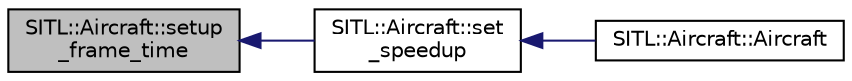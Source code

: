 digraph "SITL::Aircraft::setup_frame_time"
{
 // INTERACTIVE_SVG=YES
  edge [fontname="Helvetica",fontsize="10",labelfontname="Helvetica",labelfontsize="10"];
  node [fontname="Helvetica",fontsize="10",shape=record];
  rankdir="LR";
  Node1 [label="SITL::Aircraft::setup\l_frame_time",height=0.2,width=0.4,color="black", fillcolor="grey75", style="filled", fontcolor="black"];
  Node1 -> Node2 [dir="back",color="midnightblue",fontsize="10",style="solid",fontname="Helvetica"];
  Node2 [label="SITL::Aircraft::set\l_speedup",height=0.2,width=0.4,color="black", fillcolor="white", style="filled",URL="$classSITL_1_1Aircraft.html#a5c1d89e95912ade3622069a3f2cb96c0"];
  Node2 -> Node3 [dir="back",color="midnightblue",fontsize="10",style="solid",fontname="Helvetica"];
  Node3 [label="SITL::Aircraft::Aircraft",height=0.2,width=0.4,color="black", fillcolor="white", style="filled",URL="$classSITL_1_1Aircraft.html#ae366513d42c56d89dcb7f0a4f650d8fd"];
}
